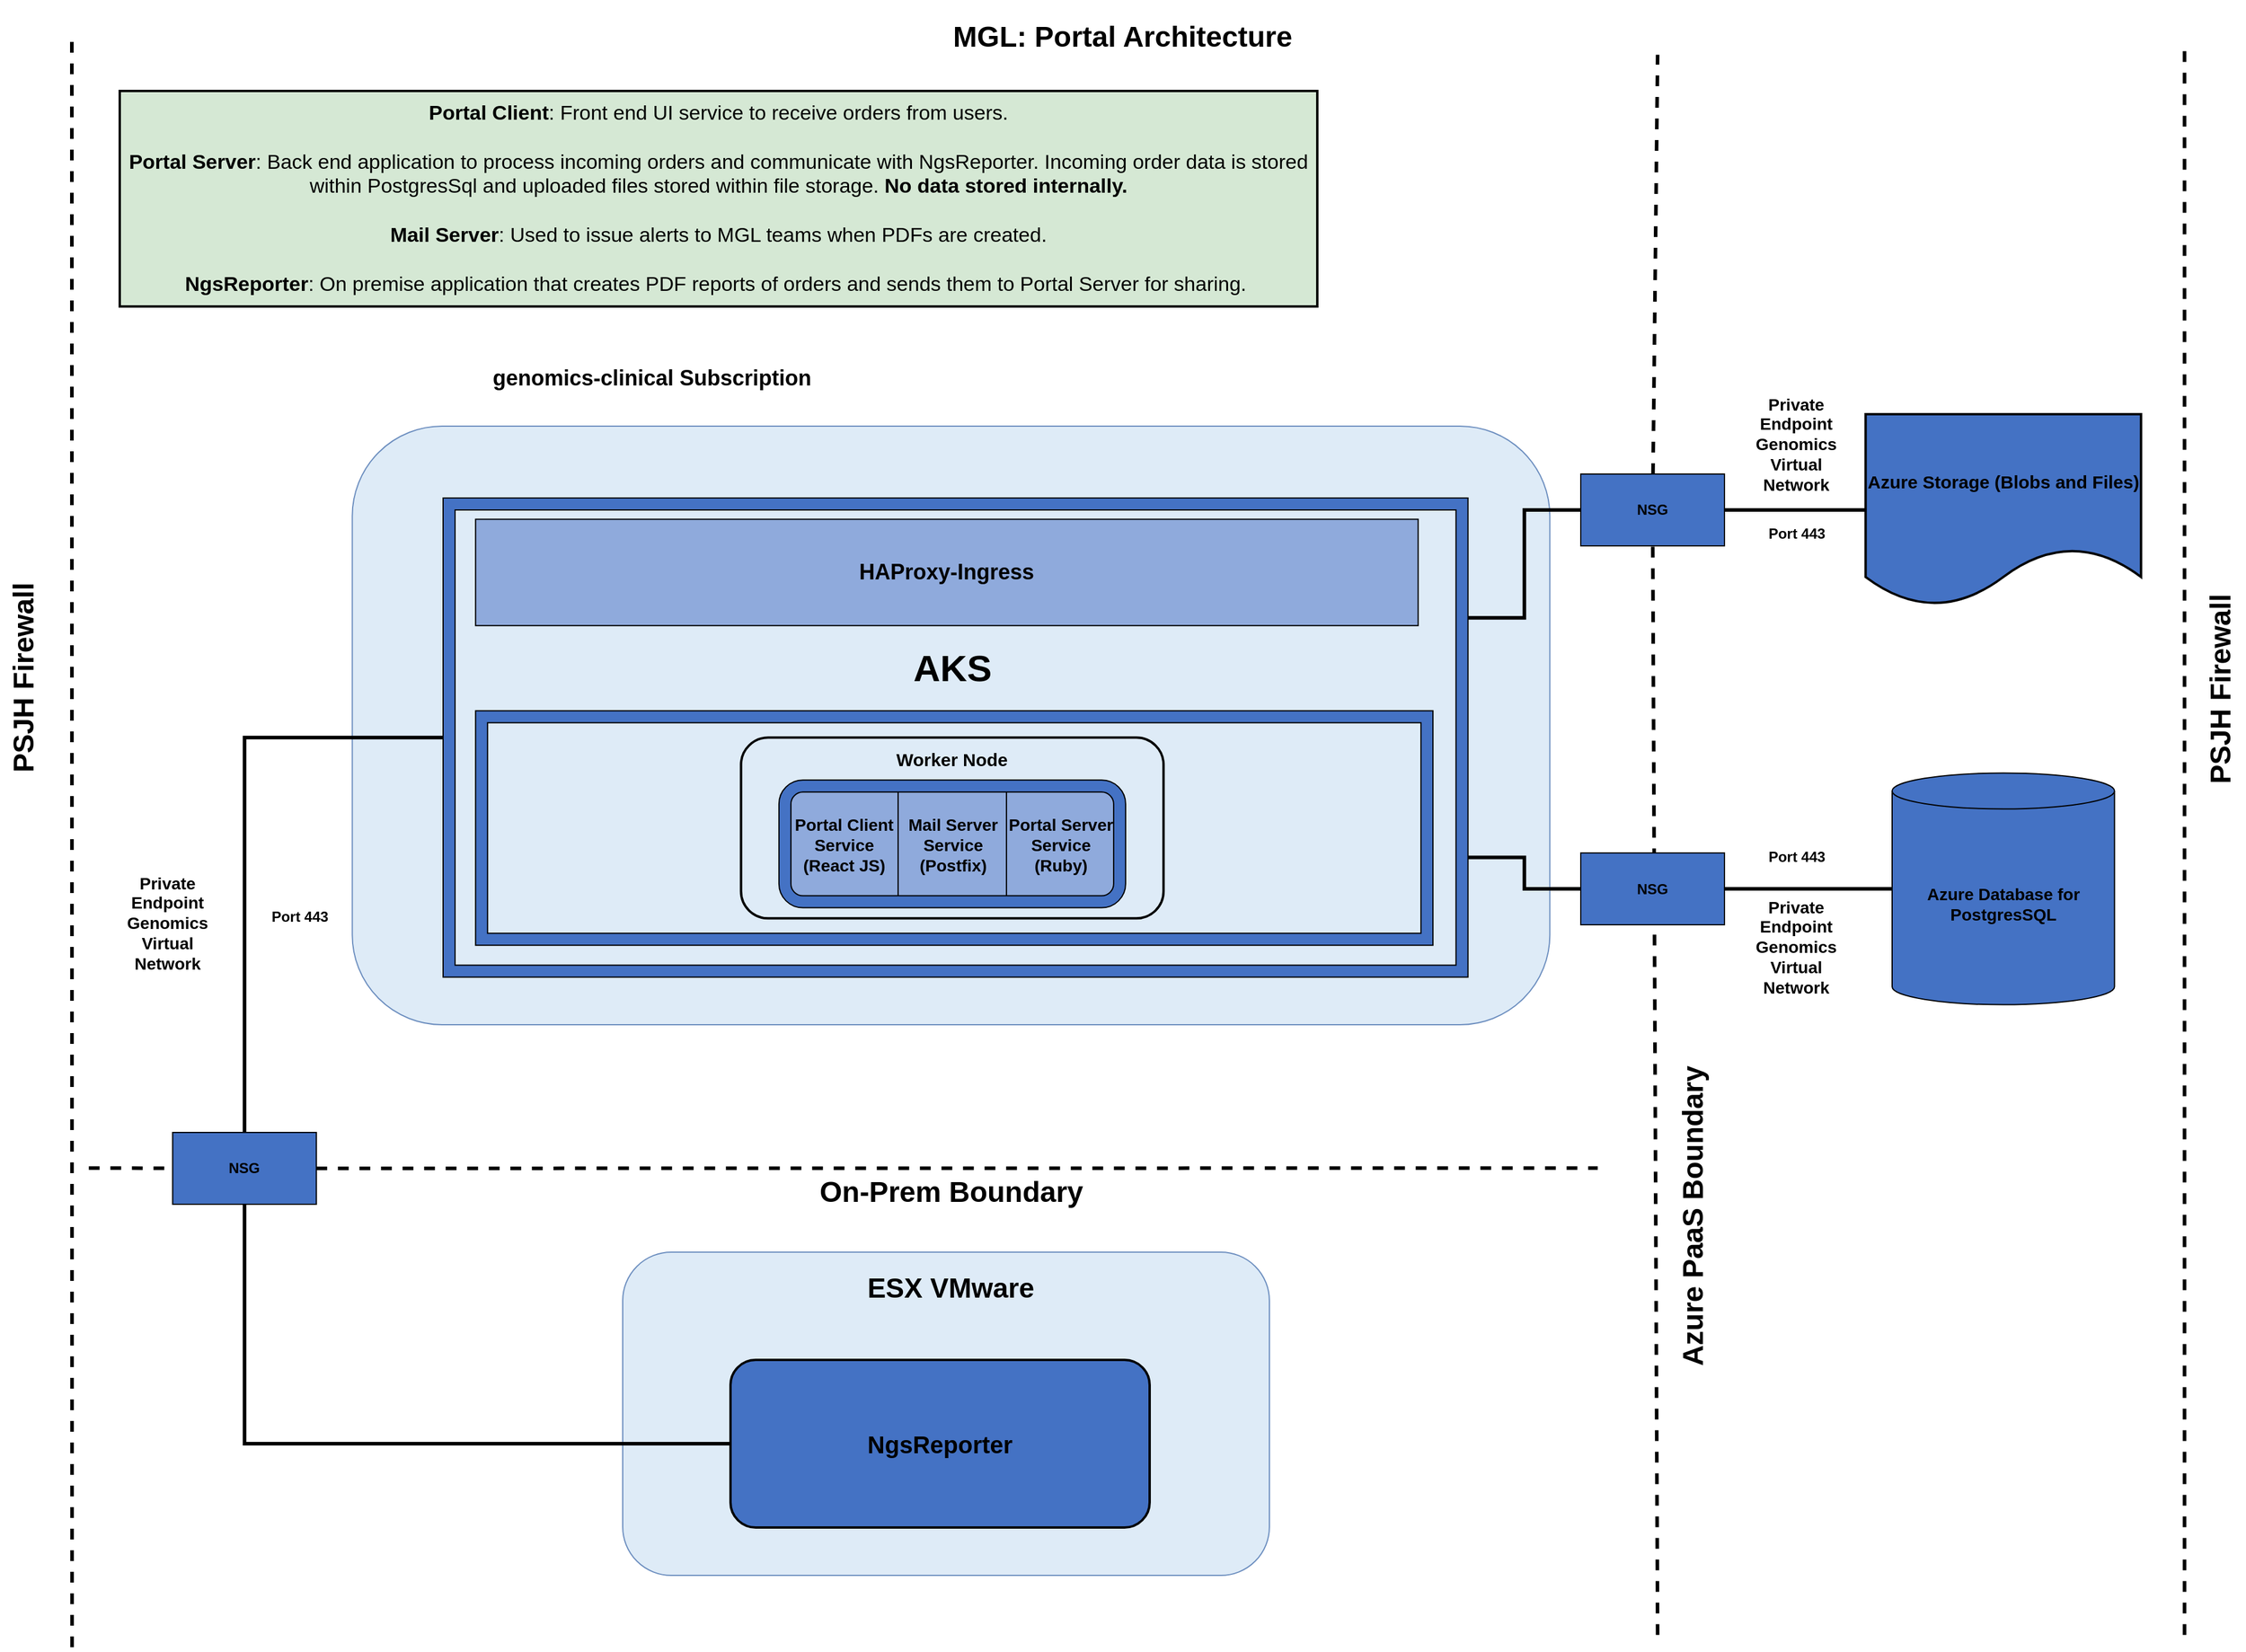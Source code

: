 <mxfile version="15.2.7" type="github">
  <diagram name="Page-1" id="e3a06f82-3646-2815-327d-82caf3d4e204">
    <mxGraphModel dx="3437" dy="1923" grid="1" gridSize="10" guides="1" tooltips="1" connect="1" arrows="1" fold="1" page="1" pageScale="1.5" pageWidth="1169" pageHeight="826" background="none" math="0" shadow="0">
      <root>
        <mxCell id="0" style=";html=1;" />
        <mxCell id="1" style=";html=1;" parent="0" />
        <mxCell id="6a7d8f32e03d9370-62" value="MGL: Portal Architecture" style="text;strokeColor=none;fillColor=none;html=1;fontSize=24;fontStyle=1;verticalAlign=middle;align=center;" parent="1" vertex="1">
          <mxGeometry x="240.177" y="64.93" width="1394" height="60.267" as="geometry" />
        </mxCell>
        <mxCell id="vWLtctp0Y2EUvDG1c7CQ-7" value="&lt;b&gt;&lt;font style=&quot;font-size: 18px&quot;&gt;genomics-clinical Subscription&lt;/font&gt;&lt;/b&gt;" style="text;html=1;strokeColor=none;fillColor=none;align=center;verticalAlign=middle;whiteSpace=wrap;rounded=0;" parent="1" vertex="1">
          <mxGeometry x="180.002" y="349.733" width="728.571" height="60.267" as="geometry" />
        </mxCell>
        <mxCell id="vWLtctp0Y2EUvDG1c7CQ-6" value="" style="rounded=1;whiteSpace=wrap;html=1;strokeColor=#6c8ebf;fillColor=#deebf7;" parent="1" vertex="1">
          <mxGeometry x="294.18" y="420" width="1000" height="500" as="geometry" />
        </mxCell>
        <mxCell id="BTRELfzyAe2j1h-K1Ftg-1" style="edgeStyle=orthogonalEdgeStyle;rounded=0;orthogonalLoop=1;jettySize=auto;html=1;exitX=0;exitY=0.5;exitDx=0;exitDy=0;exitPerimeter=0;endArrow=none;endFill=0;strokeWidth=3;" parent="1" source="vWLtctp0Y2EUvDG1c7CQ-16" target="J1g_WNUgdPThKZRXv0Kn-5" edge="1">
          <mxGeometry relative="1" as="geometry" />
        </mxCell>
        <mxCell id="vWLtctp0Y2EUvDG1c7CQ-16" value="&lt;font style=&quot;font-size: 14px&quot;&gt;&lt;b&gt;Azure Database for&lt;br&gt;PostgresSQL&lt;/b&gt;&lt;/font&gt;" style="shape=cylinder3;whiteSpace=wrap;html=1;boundedLbl=1;backgroundOutline=1;size=15;fillColor=#4472C4;" parent="1" vertex="1">
          <mxGeometry x="1580.0" y="709.73" width="185.71" height="193.56" as="geometry" />
        </mxCell>
        <mxCell id="tGYNeZP_cqa0wACuk-C2-36" value="" style="group" parent="1" vertex="1" connectable="0">
          <mxGeometry x="370" y="480" width="855.82" height="400.27" as="geometry" />
        </mxCell>
        <mxCell id="tGYNeZP_cqa0wACuk-C2-5" value="" style="verticalLabelPosition=bottom;verticalAlign=top;html=1;shape=mxgraph.basic.frame;dx=10;fillColor=#4472c4;" parent="tGYNeZP_cqa0wACuk-C2-36" vertex="1">
          <mxGeometry width="855.82" height="400.27" as="geometry" />
        </mxCell>
        <mxCell id="tGYNeZP_cqa0wACuk-C2-9" value="" style="verticalLabelPosition=bottom;verticalAlign=top;html=1;shape=mxgraph.basic.frame;dx=10;fillColor=#4472c4;" parent="tGYNeZP_cqa0wACuk-C2-36" vertex="1">
          <mxGeometry x="27.14" y="177.689" width="799.441" height="195.928" as="geometry" />
        </mxCell>
        <mxCell id="tGYNeZP_cqa0wACuk-C2-31" value="" style="group" parent="tGYNeZP_cqa0wACuk-C2-36" vertex="1" connectable="0">
          <mxGeometry x="248.785" y="200.136" width="352.822" height="151.035" as="geometry" />
        </mxCell>
        <mxCell id="tGYNeZP_cqa0wACuk-C2-20" value="" style="rounded=1;whiteSpace=wrap;html=1;shadow=0;glass=0;sketch=0;fillColor=#DEEBF7;strokeWidth=2;" parent="tGYNeZP_cqa0wACuk-C2-31" vertex="1">
          <mxGeometry width="352.822" height="151.035" as="geometry" />
        </mxCell>
        <mxCell id="tGYNeZP_cqa0wACuk-C2-19" value="" style="group" parent="tGYNeZP_cqa0wACuk-C2-31" vertex="1" connectable="0">
          <mxGeometry x="31.664" y="35.538" width="289.495" height="106.613" as="geometry" />
        </mxCell>
        <mxCell id="rg4Ka3kV1G-TsTbr1ID1-1" value="&lt;b&gt;&lt;font style=&quot;font-size: 14px&quot;&gt;Portal Client Service&lt;br&gt;(React JS)&lt;br&gt;&lt;/font&gt;&lt;/b&gt;" style="whiteSpace=wrap;html=1;aspect=fixed;strokeColor=#d6b656;fillColor=#8FAADC;" parent="tGYNeZP_cqa0wACuk-C2-19" vertex="1">
          <mxGeometry x="9.047" y="8.887" width="91.794" height="91.794" as="geometry" />
        </mxCell>
        <mxCell id="rg4Ka3kV1G-TsTbr1ID1-4" value="&lt;b&gt;&lt;font style=&quot;font-size: 14px&quot;&gt;Mail Server Service&lt;br&gt;(Postfix)&lt;br&gt;&lt;/font&gt;&lt;/b&gt;" style="whiteSpace=wrap;html=1;aspect=fixed;fillColor=#8FAADC;" parent="tGYNeZP_cqa0wACuk-C2-19" vertex="1">
          <mxGeometry x="99.514" y="8.887" width="91.794" height="91.794" as="geometry" />
        </mxCell>
        <mxCell id="vWLtctp0Y2EUvDG1c7CQ-14" value="&lt;b&gt;&lt;font style=&quot;font-size: 14px&quot;&gt;Portal Server Service&lt;br&gt;(Ruby)&lt;br&gt;&lt;/font&gt;&lt;/b&gt;" style="whiteSpace=wrap;html=1;aspect=fixed;fillColor=#8FAADC;" parent="tGYNeZP_cqa0wACuk-C2-19" vertex="1">
          <mxGeometry x="189.981" y="8.887" width="91.794" height="91.794" as="geometry" />
        </mxCell>
        <mxCell id="tGYNeZP_cqa0wACuk-C2-13" value="" style="verticalLabelPosition=bottom;verticalAlign=top;html=1;shape=mxgraph.basic.rounded_frame;dx=10;fillColor=#4472c4;" parent="tGYNeZP_cqa0wACuk-C2-19" vertex="1">
          <mxGeometry width="289.495" height="106.613" as="geometry" />
        </mxCell>
        <mxCell id="tGYNeZP_cqa0wACuk-C2-21" value="&lt;font style=&quot;font-size: 15px&quot;&gt;&lt;b&gt;Worker Node&lt;/b&gt;&lt;/font&gt;" style="text;html=1;strokeColor=none;fillColor=none;align=center;verticalAlign=middle;whiteSpace=wrap;rounded=0;shadow=0;glass=0;sketch=0;" parent="tGYNeZP_cqa0wACuk-C2-31" vertex="1">
          <mxGeometry x="36.187" y="8.884" width="280.448" height="17.769" as="geometry" />
        </mxCell>
        <mxCell id="tGYNeZP_cqa0wACuk-C2-32" value="&lt;font style=&quot;font-size: 18px&quot;&gt;&lt;b&gt;HAProxy-Ingress&lt;/b&gt;&lt;/font&gt;" style="rounded=0;whiteSpace=wrap;html=1;shadow=0;glass=0;sketch=0;fillColor=#8faadc;" parent="tGYNeZP_cqa0wACuk-C2-36" vertex="1">
          <mxGeometry x="27.14" y="17.766" width="787.065" height="88.844" as="geometry" />
        </mxCell>
        <mxCell id="tGYNeZP_cqa0wACuk-C2-34" value="&lt;font size=&quot;1&quot;&gt;&lt;b style=&quot;font-size: 31px&quot;&gt;AKS&lt;/b&gt;&lt;/font&gt;" style="text;html=1;strokeColor=none;fillColor=none;align=center;verticalAlign=middle;whiteSpace=wrap;rounded=0;shadow=0;glass=0;sketch=0;" parent="tGYNeZP_cqa0wACuk-C2-36" vertex="1">
          <mxGeometry x="370.916" y="124.379" width="108.561" height="35.538" as="geometry" />
        </mxCell>
        <mxCell id="tGYNeZP_cqa0wACuk-C2-38" value="" style="endArrow=none;dashed=1;html=1;strokeWidth=3;startArrow=none;" parent="1" source="J1g_WNUgdPThKZRXv0Kn-4" edge="1">
          <mxGeometry width="50" height="50" relative="1" as="geometry">
            <mxPoint x="1384.18" y="1429.73" as="sourcePoint" />
            <mxPoint x="1384.18" y="109.73" as="targetPoint" />
          </mxGeometry>
        </mxCell>
        <mxCell id="tGYNeZP_cqa0wACuk-C2-39" value="Azure PaaS Boundary" style="text;strokeColor=none;fillColor=none;html=1;fontSize=24;fontStyle=1;verticalAlign=middle;align=center;rounded=0;shadow=0;glass=0;sketch=0;rotation=-90;" parent="1" vertex="1">
          <mxGeometry x="1194.18" y="1060" width="440" height="40" as="geometry" />
        </mxCell>
        <mxCell id="tGYNeZP_cqa0wACuk-C2-44" value="" style="endArrow=none;dashed=1;html=1;strokeWidth=3;" parent="1" edge="1">
          <mxGeometry width="50" height="50" relative="1" as="geometry">
            <mxPoint x="1824.18" y="1429.73" as="sourcePoint" />
            <mxPoint x="1824.18" y="99.73" as="targetPoint" />
          </mxGeometry>
        </mxCell>
        <mxCell id="tGYNeZP_cqa0wACuk-C2-45" value="PSJH Firewall" style="text;strokeColor=none;fillColor=none;html=1;fontSize=24;fontStyle=1;verticalAlign=middle;align=center;rounded=0;shadow=0;glass=0;sketch=0;rotation=-90;" parent="1" vertex="1">
          <mxGeometry x="1634.18" y="619.73" width="440" height="40" as="geometry" />
        </mxCell>
        <mxCell id="tGYNeZP_cqa0wACuk-C2-46" value="" style="endArrow=none;dashed=1;html=1;strokeWidth=3;" parent="1" edge="1">
          <mxGeometry width="50" height="50" relative="1" as="geometry">
            <mxPoint x="60.18" y="1440" as="sourcePoint" />
            <mxPoint x="60.0" y="90.27" as="targetPoint" />
          </mxGeometry>
        </mxCell>
        <mxCell id="tGYNeZP_cqa0wACuk-C2-47" value="PSJH Firewall" style="text;strokeColor=none;fillColor=none;html=1;fontSize=24;fontStyle=1;verticalAlign=middle;align=center;rounded=0;shadow=0;glass=0;sketch=0;rotation=-90;" parent="1" vertex="1">
          <mxGeometry x="-199.82" y="610.27" width="440" height="40" as="geometry" />
        </mxCell>
        <mxCell id="tGYNeZP_cqa0wACuk-C2-48" value="" style="endArrow=none;dashed=1;html=1;strokeWidth=3;startArrow=none;" parent="1" source="J1g_WNUgdPThKZRXv0Kn-3" edge="1">
          <mxGeometry width="50" height="50" relative="1" as="geometry">
            <mxPoint x="74.18" y="1039.73" as="sourcePoint" />
            <mxPoint x="1334.18" y="1039.73" as="targetPoint" />
          </mxGeometry>
        </mxCell>
        <mxCell id="tGYNeZP_cqa0wACuk-C2-49" value="On-Prem Boundary" style="text;strokeColor=none;fillColor=none;html=1;fontSize=24;fontStyle=1;verticalAlign=middle;align=center;rounded=0;shadow=0;glass=0;sketch=0;rotation=0;" parent="1" vertex="1">
          <mxGeometry x="574.18" y="1039.73" width="440" height="40" as="geometry" />
        </mxCell>
        <mxCell id="tGYNeZP_cqa0wACuk-C2-52" value="" style="rounded=1;whiteSpace=wrap;html=1;strokeColor=#6c8ebf;fillColor=#deebf7;" parent="1" vertex="1">
          <mxGeometry x="520" y="1110" width="540" height="270" as="geometry" />
        </mxCell>
        <mxCell id="tGYNeZP_cqa0wACuk-C2-51" value="&lt;b&gt;&lt;font style=&quot;font-size: 23px&quot;&gt;ESX VMware&lt;/font&gt;&lt;/b&gt;" style="text;html=1;strokeColor=none;fillColor=none;align=center;verticalAlign=middle;whiteSpace=wrap;rounded=0;" parent="1" vertex="1">
          <mxGeometry x="424.18" y="1110" width="740" height="60.27" as="geometry" />
        </mxCell>
        <mxCell id="BTRELfzyAe2j1h-K1Ftg-3" style="edgeStyle=orthogonalEdgeStyle;rounded=0;orthogonalLoop=1;jettySize=auto;html=1;exitX=0;exitY=0.5;exitDx=0;exitDy=0;entryX=1;entryY=0.5;entryDx=0;entryDy=0;endArrow=none;endFill=0;strokeWidth=3;" parent="1" source="tGYNeZP_cqa0wACuk-C2-66" target="J1g_WNUgdPThKZRXv0Kn-4" edge="1">
          <mxGeometry relative="1" as="geometry" />
        </mxCell>
        <mxCell id="tGYNeZP_cqa0wACuk-C2-66" value="&lt;font style=&quot;font-size: 15px&quot;&gt;&lt;b&gt;Azure Storage (Blobs and Files)&lt;/b&gt;&lt;/font&gt;" style="shape=document;whiteSpace=wrap;html=1;boundedLbl=1;rounded=0;shadow=0;glass=0;sketch=0;strokeWidth=2;fillColor=#4472c4;" parent="1" vertex="1">
          <mxGeometry x="1557.85" y="410" width="230" height="160" as="geometry" />
        </mxCell>
        <mxCell id="tGYNeZP_cqa0wACuk-C2-69" value="&lt;font style=&quot;font-size: 14px&quot;&gt;&lt;b&gt;Private Endpoint&lt;br&gt;Genomics Virtual Network&lt;/b&gt;&lt;/font&gt;" style="text;html=1;strokeColor=none;fillColor=none;align=center;verticalAlign=middle;whiteSpace=wrap;rounded=0;shadow=0;glass=0;sketch=0;" parent="1" vertex="1">
          <mxGeometry x="1450" y="400" width="100" height="70" as="geometry" />
        </mxCell>
        <mxCell id="tGYNeZP_cqa0wACuk-C2-70" value="&lt;font style=&quot;font-size: 14px&quot;&gt;&lt;b&gt;Private Endpoint&lt;br&gt;Genomics Virtual Network&lt;/b&gt;&lt;/font&gt;" style="text;html=1;strokeColor=none;fillColor=none;align=center;verticalAlign=middle;whiteSpace=wrap;rounded=0;shadow=0;glass=0;sketch=0;" parent="1" vertex="1">
          <mxGeometry x="1450" y="820" width="100" height="70" as="geometry" />
        </mxCell>
        <mxCell id="tGYNeZP_cqa0wACuk-C2-71" value="&lt;b&gt;Port 443&lt;/b&gt;" style="text;html=1;align=center;verticalAlign=middle;resizable=0;points=[];autosize=1;strokeColor=none;fillColor=none;" parent="1" vertex="1">
          <mxGeometry x="1470" y="500" width="60" height="20" as="geometry" />
        </mxCell>
        <mxCell id="BTRELfzyAe2j1h-K1Ftg-5" style="edgeStyle=orthogonalEdgeStyle;rounded=0;orthogonalLoop=1;jettySize=auto;html=1;exitX=0;exitY=0.5;exitDx=0;exitDy=0;entryX=0.5;entryY=1;entryDx=0;entryDy=0;endArrow=none;endFill=0;strokeWidth=3;" parent="1" source="tGYNeZP_cqa0wACuk-C2-72" target="J1g_WNUgdPThKZRXv0Kn-3" edge="1">
          <mxGeometry relative="1" as="geometry" />
        </mxCell>
        <mxCell id="tGYNeZP_cqa0wACuk-C2-72" value="&lt;font style=&quot;font-size: 20px&quot;&gt;&lt;b&gt;NgsReporter&lt;/b&gt;&lt;/font&gt;" style="rounded=1;whiteSpace=wrap;html=1;shadow=0;glass=0;sketch=0;strokeColor=#000000;strokeWidth=2;fillColor=#4472C4;" parent="1" vertex="1">
          <mxGeometry x="610" y="1200" width="350" height="140" as="geometry" />
        </mxCell>
        <mxCell id="tGYNeZP_cqa0wACuk-C2-78" value="&lt;font style=&quot;font-size: 14px&quot;&gt;&lt;b&gt;Private Endpoint&lt;br&gt;Genomics Virtual Network&lt;/b&gt;&lt;/font&gt;" style="text;html=1;strokeColor=none;fillColor=none;align=center;verticalAlign=middle;whiteSpace=wrap;rounded=0;shadow=0;glass=0;sketch=0;" parent="1" vertex="1">
          <mxGeometry x="90.0" y="800" width="100" height="70" as="geometry" />
        </mxCell>
        <mxCell id="tGYNeZP_cqa0wACuk-C2-79" value="&lt;font style=&quot;font-size: 17px&quot;&gt;&lt;b&gt;Portal Client&lt;/b&gt;: Front end UI service to receive orders from users.&lt;br&gt;&lt;br&gt;&lt;b&gt;Portal Server&lt;/b&gt;: Back end application to process incoming orders and communicate with NgsReporter. Incoming order data is stored within PostgresSql and uploaded files stored within file storage. &lt;b&gt;No data stored internally.&lt;/b&gt;&lt;br&gt;&lt;br&gt;&lt;b&gt;Mail Server&lt;/b&gt;: Used to issue alerts to MGL teams when PDFs are created.&lt;br&gt;&lt;br&gt;&lt;b&gt;NgsReporter&lt;/b&gt;: On premise application that creates PDF reports of orders and sends them to Portal Server for sharing.&amp;nbsp;&lt;/font&gt;" style="rounded=0;whiteSpace=wrap;html=1;shadow=0;glass=0;sketch=0;strokeColor=#000000;strokeWidth=2;fillColor=#D5E8D4;" parent="1" vertex="1">
          <mxGeometry x="100" y="140" width="1000" height="180" as="geometry" />
        </mxCell>
        <mxCell id="J1g_WNUgdPThKZRXv0Kn-1" value="&lt;b&gt;Port 443&lt;/b&gt;" style="text;html=1;align=center;verticalAlign=middle;resizable=0;points=[];autosize=1;strokeColor=none;fillColor=none;" parent="1" vertex="1">
          <mxGeometry x="1470" y="770" width="60" height="20" as="geometry" />
        </mxCell>
        <mxCell id="J1g_WNUgdPThKZRXv0Kn-2" value="&lt;b&gt;Port 443&lt;/b&gt;" style="text;html=1;align=center;verticalAlign=middle;resizable=0;points=[];autosize=1;strokeColor=none;fillColor=none;" parent="1" vertex="1">
          <mxGeometry x="220.0" y="820" width="60" height="20" as="geometry" />
        </mxCell>
        <mxCell id="J1g_WNUgdPThKZRXv0Kn-7" value="" style="endArrow=none;dashed=1;html=1;strokeWidth=3;" parent="1" target="J1g_WNUgdPThKZRXv0Kn-4" edge="1">
          <mxGeometry width="50" height="50" relative="1" as="geometry">
            <mxPoint x="1384.18" y="1429.73" as="sourcePoint" />
            <mxPoint x="1384.18" y="109.73" as="targetPoint" />
          </mxGeometry>
        </mxCell>
        <mxCell id="BTRELfzyAe2j1h-K1Ftg-6" style="edgeStyle=orthogonalEdgeStyle;rounded=0;orthogonalLoop=1;jettySize=auto;html=1;exitX=0.5;exitY=0;exitDx=0;exitDy=0;entryX=0;entryY=0.5;entryDx=0;entryDy=0;entryPerimeter=0;endArrow=none;endFill=0;strokeWidth=3;" parent="1" source="J1g_WNUgdPThKZRXv0Kn-3" target="tGYNeZP_cqa0wACuk-C2-5" edge="1">
          <mxGeometry relative="1" as="geometry" />
        </mxCell>
        <mxCell id="J1g_WNUgdPThKZRXv0Kn-3" value="&lt;b&gt;NSG&lt;/b&gt;" style="rounded=0;whiteSpace=wrap;html=1;fillColor=#4472c4;" parent="1" vertex="1">
          <mxGeometry x="144.18" y="1010" width="120" height="60" as="geometry" />
        </mxCell>
        <mxCell id="J1g_WNUgdPThKZRXv0Kn-8" value="" style="endArrow=none;dashed=1;html=1;strokeWidth=3;" parent="1" target="J1g_WNUgdPThKZRXv0Kn-3" edge="1">
          <mxGeometry width="50" height="50" relative="1" as="geometry">
            <mxPoint x="74.18" y="1039.73" as="sourcePoint" />
            <mxPoint x="1334.18" y="1039.73" as="targetPoint" />
          </mxGeometry>
        </mxCell>
        <mxCell id="BTRELfzyAe2j1h-K1Ftg-4" style="edgeStyle=orthogonalEdgeStyle;rounded=0;orthogonalLoop=1;jettySize=auto;html=1;exitX=0;exitY=0.5;exitDx=0;exitDy=0;entryX=0;entryY=0;entryDx=855.82;entryDy=100.067;entryPerimeter=0;endArrow=none;endFill=0;strokeWidth=3;" parent="1" source="J1g_WNUgdPThKZRXv0Kn-4" target="tGYNeZP_cqa0wACuk-C2-5" edge="1">
          <mxGeometry relative="1" as="geometry" />
        </mxCell>
        <mxCell id="J1g_WNUgdPThKZRXv0Kn-4" value="&lt;b&gt;NSG&lt;/b&gt;" style="rounded=0;whiteSpace=wrap;html=1;fillColor=#4472c4;" parent="1" vertex="1">
          <mxGeometry x="1320" y="460" width="120" height="60" as="geometry" />
        </mxCell>
        <mxCell id="BTRELfzyAe2j1h-K1Ftg-2" style="edgeStyle=orthogonalEdgeStyle;rounded=0;orthogonalLoop=1;jettySize=auto;html=1;exitX=0;exitY=0.5;exitDx=0;exitDy=0;entryX=0;entryY=0;entryDx=855.82;entryDy=300.202;entryPerimeter=0;endArrow=none;endFill=0;strokeWidth=3;" parent="1" source="J1g_WNUgdPThKZRXv0Kn-5" target="tGYNeZP_cqa0wACuk-C2-5" edge="1">
          <mxGeometry relative="1" as="geometry" />
        </mxCell>
        <mxCell id="J1g_WNUgdPThKZRXv0Kn-5" value="&lt;b&gt;NSG&lt;/b&gt;" style="rounded=0;whiteSpace=wrap;html=1;fillColor=#4472c4;" parent="1" vertex="1">
          <mxGeometry x="1320" y="776.51" width="120" height="60" as="geometry" />
        </mxCell>
      </root>
    </mxGraphModel>
  </diagram>
</mxfile>

